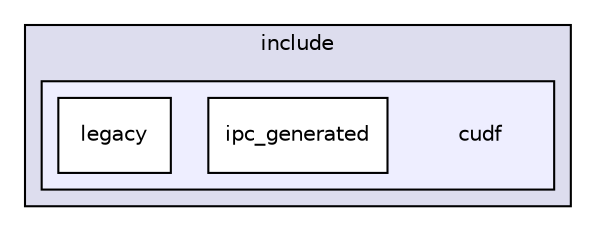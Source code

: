 digraph "cudf" {
  compound=true
  node [ fontsize="10", fontname="Helvetica"];
  edge [ labelfontsize="10", labelfontname="Helvetica"];
  subgraph clusterdir_d44c64559bbebec7f509842c48db8b23 {
    graph [ bgcolor="#ddddee", pencolor="black", label="include" fontname="Helvetica", fontsize="10", URL="dir_d44c64559bbebec7f509842c48db8b23.html"]
  subgraph clusterdir_4010bc87a0115613477f89ebf589f29d {
    graph [ bgcolor="#eeeeff", pencolor="black", label="" URL="dir_4010bc87a0115613477f89ebf589f29d.html"];
    dir_4010bc87a0115613477f89ebf589f29d [shape=plaintext label="cudf"];
    dir_862abbf42216aab6aed4ac47b2c06a45 [shape=box label="ipc_generated" color="black" fillcolor="white" style="filled" URL="dir_862abbf42216aab6aed4ac47b2c06a45.html"];
    dir_eeea53a8fae276279952df3b2a0336fd [shape=box label="legacy" color="black" fillcolor="white" style="filled" URL="dir_eeea53a8fae276279952df3b2a0336fd.html"];
  }
  }
}
